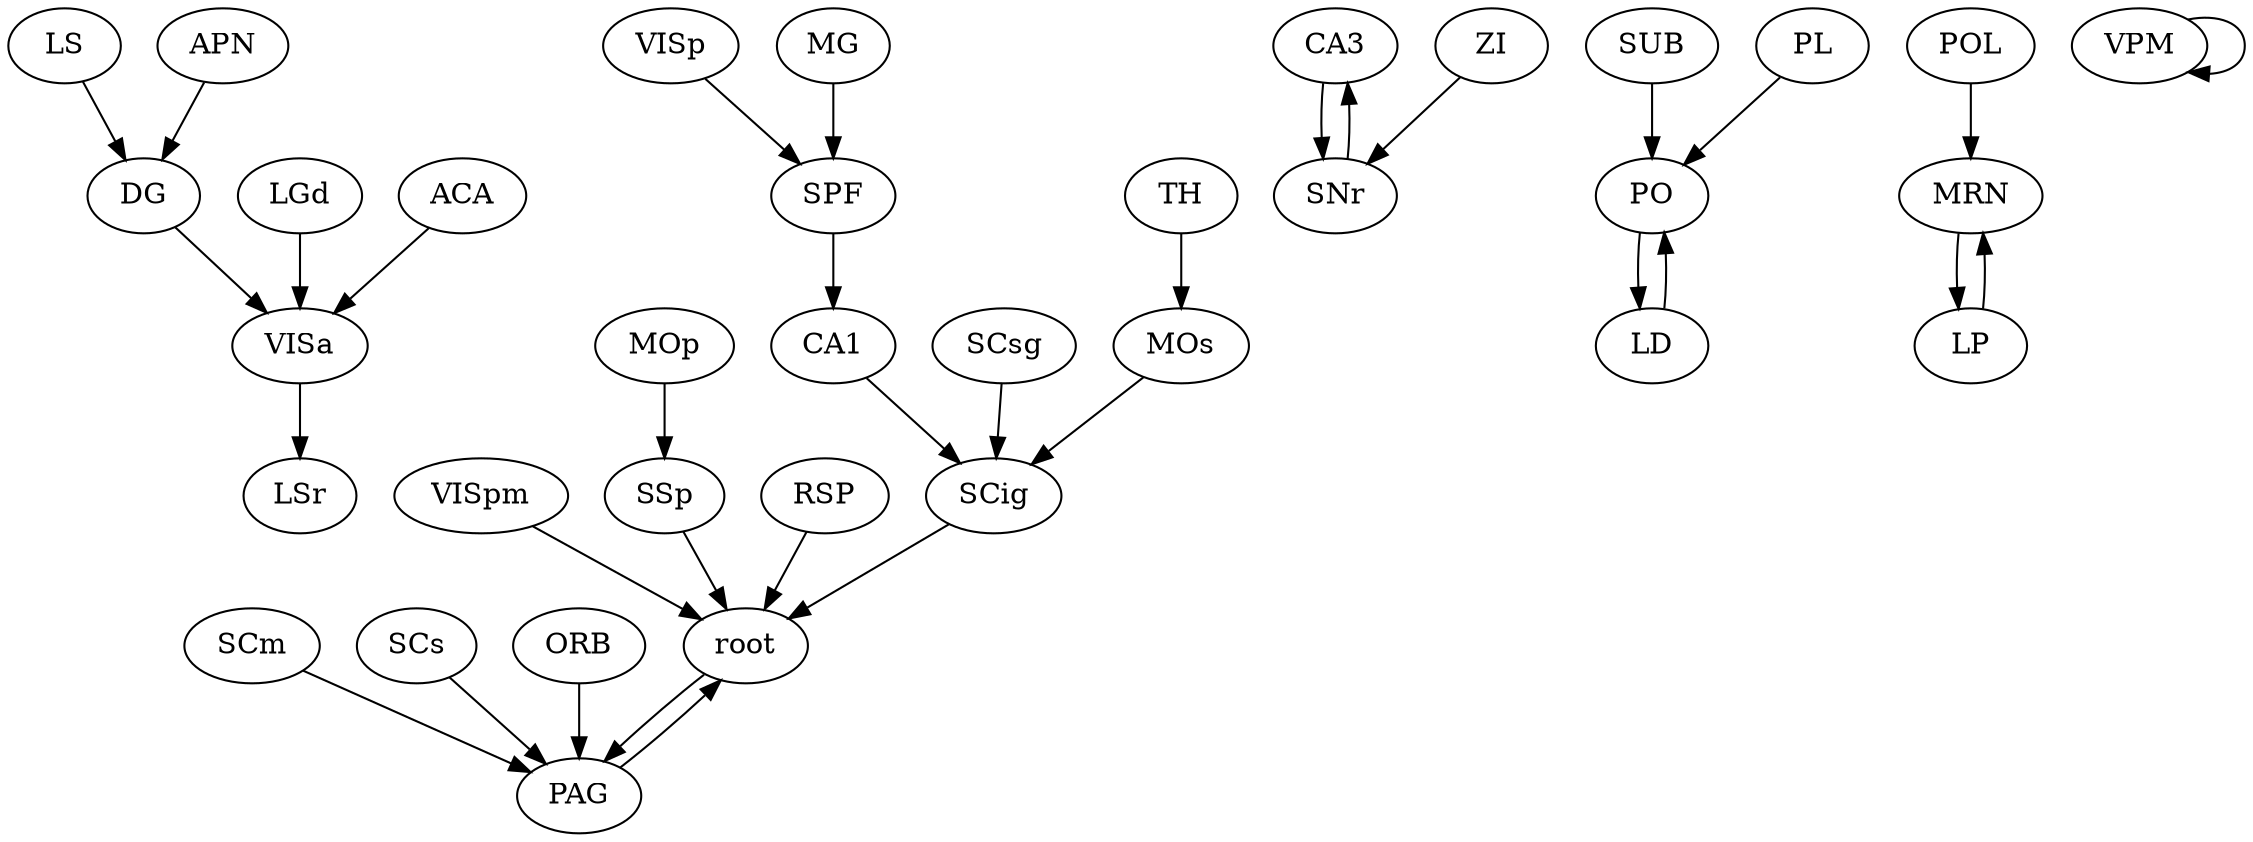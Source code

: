 digraph  {
LS [region="basal ganglia"];
MOs [region="non-visual cortex"];
CA3 [region=hippocampal];
SUB [region=hippocampal];
DG [region=hippocampal];
root;
MOp [region="non-visual cortex"];
LGd [region=thalamus];
PL [region="non-visual cortex"];
CA1 [region=hippocampal];
SCm [region=midbrain];
MRN [region=midbrain];
SCs [region=midbrain];
ORB [region="non-visual cortex"];
VISp [region="visual cortex"];
PAG [region=midbrain];
VPM [region=thalamus];
ZI [region=midbrain];
SNr [region="basal ganglia"];
POL [region=thalamus];
APN [region=midbrain];
LP [region=thalamus];
VISpm [region="visual cortex"];
TH [region=thalamus];
VISa [region="visual cortex"];
MG [region=thalamus];
SPF [region=thalamus];
LD [region=thalamus];
SSp [region="non-visual cortex"];
SCsg [region=midbrain];
PO [region=thalamus];
SCig [region=midbrain];
RSP [region="non-visual cortex"];
ACA [region="non-visual cortex"];
LSr [region="basal ganglia"];
LS -> DG  [weight="2.402853611271972"];
MOs -> SCig  [weight="2.7428218823439403"];
CA3 -> SNr  [weight="2.6462818694174857"];
SUB -> PO  [weight="3.078455344752622"];
DG -> VISa  [weight="3.0114383377300173"];
root -> PAG  [weight="2.769867197424445"];
MOp -> SSp  [weight="3.396814011075989"];
LGd -> VISa  [weight="8.021917354580133"];
PL -> PO  [weight="2.5891550697965404"];
CA1 -> SCig  [weight="2.794353314320651"];
SCm -> PAG  [weight="3.6177911376407144"];
MRN -> LP  [weight="4.516380439413377"];
SCs -> PAG  [weight="3.1360965582687905"];
ORB -> PAG  [weight="2.7094768379821854"];
VISp -> SPF  [weight="3.8053689650261884"];
PAG -> root  [weight="3.2013742132720684"];
VPM -> VPM  [weight="2.952964057415067"];
ZI -> SNr  [weight="2.4784291490892656"];
SNr -> CA3  [weight="2.7770802491182787"];
POL -> MRN  [weight="2.5479169446001726"];
APN -> DG  [weight="2.5881448618567804"];
LP -> MRN  [weight="5.062497349963558"];
VISpm -> root  [weight="2.42951543270836"];
TH -> MOs  [weight="3.421249839704091"];
VISa -> LSr  [weight="2.8969049205398476"];
MG -> SPF  [weight="5.405070381231167"];
SPF -> CA1  [weight="4.6292416391677085"];
LD -> PO  [weight="3.011570964400663"];
SSp -> root  [weight="3.9644962552754803"];
SCsg -> SCig  [weight="2.4687780274965223"];
PO -> LD  [weight="2.79790362591704"];
SCig -> root  [weight="3.579824489914317"];
RSP -> root  [weight="2.805106477222581"];
ACA -> VISa  [weight="3.1063331963076717"];
}
